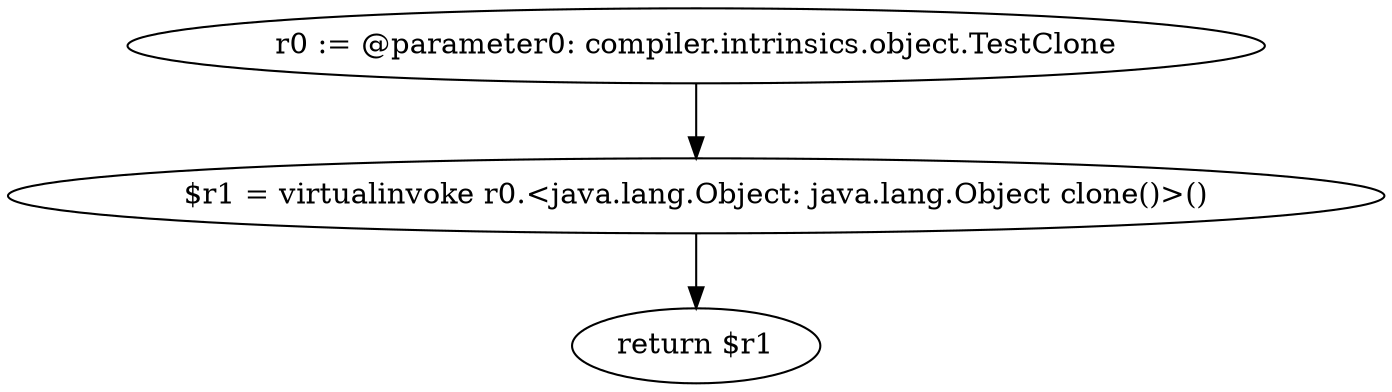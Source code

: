 digraph "unitGraph" {
    "r0 := @parameter0: compiler.intrinsics.object.TestClone"
    "$r1 = virtualinvoke r0.<java.lang.Object: java.lang.Object clone()>()"
    "return $r1"
    "r0 := @parameter0: compiler.intrinsics.object.TestClone"->"$r1 = virtualinvoke r0.<java.lang.Object: java.lang.Object clone()>()";
    "$r1 = virtualinvoke r0.<java.lang.Object: java.lang.Object clone()>()"->"return $r1";
}
